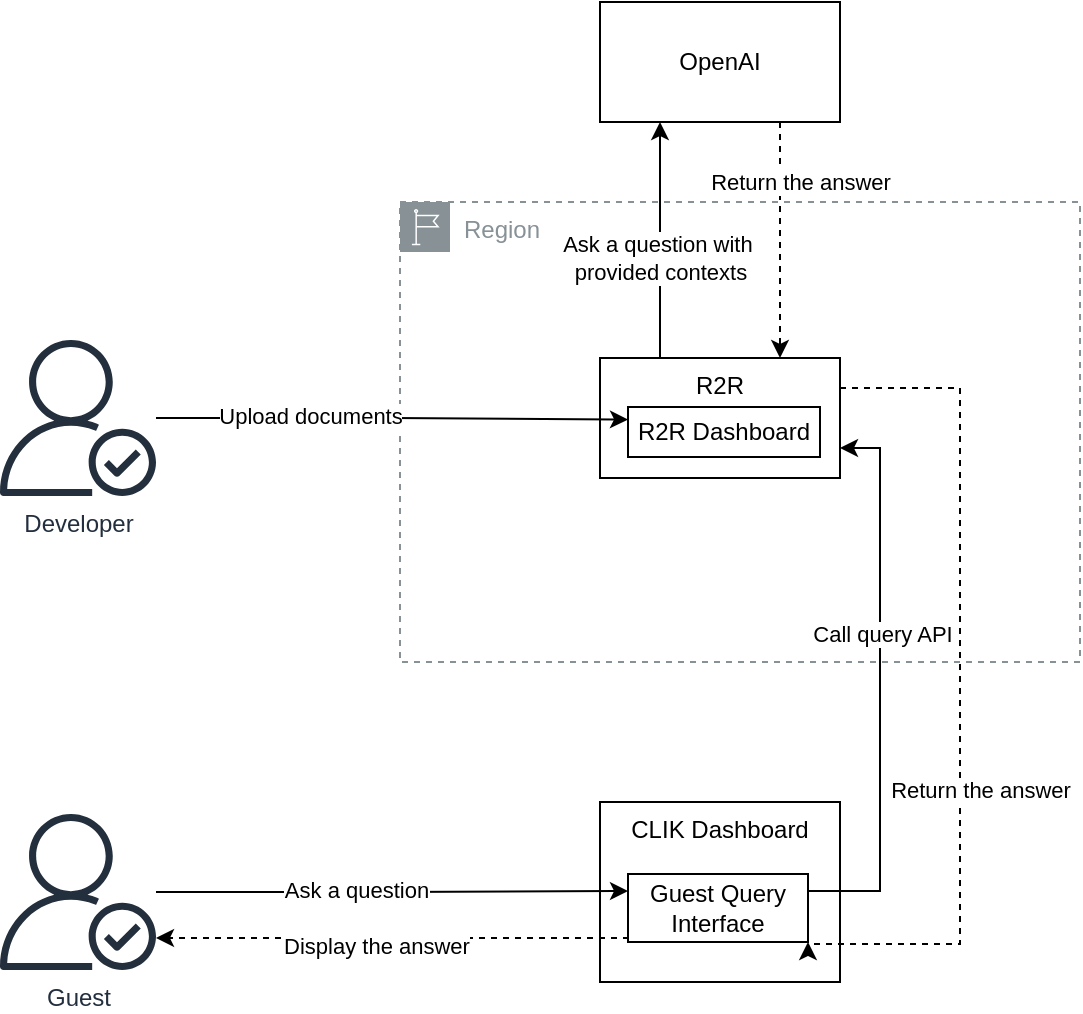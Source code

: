 <mxfile version="24.7.6">
  <diagram name="Page-1" id="MkQ_AtgSYpvFkPRaevOs">
    <mxGraphModel dx="1434" dy="725" grid="1" gridSize="10" guides="1" tooltips="1" connect="1" arrows="1" fold="1" page="1" pageScale="1" pageWidth="827" pageHeight="1169" math="0" shadow="0">
      <root>
        <mxCell id="0" />
        <mxCell id="1" parent="0" />
        <mxCell id="eKqhqYYnv1C-XFWEiN4d-1" value="Region" style="sketch=0;outlineConnect=0;gradientColor=none;html=1;whiteSpace=wrap;fontSize=12;fontStyle=0;shape=mxgraph.aws4.group;grIcon=mxgraph.aws4.group_region;strokeColor=#879196;fillColor=none;verticalAlign=top;align=left;spacingLeft=30;fontColor=#879196;dashed=1;" parent="1" vertex="1">
          <mxGeometry x="300" y="180" width="340" height="230" as="geometry" />
        </mxCell>
        <mxCell id="MLAMyrICSS7RfWhmZ1Y9-3" style="edgeStyle=orthogonalEdgeStyle;rounded=0;orthogonalLoop=1;jettySize=auto;html=1;exitX=0.25;exitY=0;exitDx=0;exitDy=0;entryX=0.25;entryY=1;entryDx=0;entryDy=0;" edge="1" parent="1" source="eKqhqYYnv1C-XFWEiN4d-2" target="MLAMyrICSS7RfWhmZ1Y9-2">
          <mxGeometry relative="1" as="geometry" />
        </mxCell>
        <mxCell id="MLAMyrICSS7RfWhmZ1Y9-5" value="Ask a question with&amp;nbsp;&lt;div&gt;provided contexts&lt;/div&gt;" style="edgeLabel;html=1;align=center;verticalAlign=middle;resizable=0;points=[];" vertex="1" connectable="0" parent="MLAMyrICSS7RfWhmZ1Y9-3">
          <mxGeometry x="-0.152" relative="1" as="geometry">
            <mxPoint as="offset" />
          </mxGeometry>
        </mxCell>
        <mxCell id="eKqhqYYnv1C-XFWEiN4d-2" value="R2R" style="rounded=0;whiteSpace=wrap;html=1;verticalAlign=top;" parent="1" vertex="1">
          <mxGeometry x="400" y="258" width="120" height="60" as="geometry" />
        </mxCell>
        <mxCell id="eKqhqYYnv1C-XFWEiN4d-3" value="CLIK Dashboard" style="rounded=0;whiteSpace=wrap;html=1;verticalAlign=top;" parent="1" vertex="1">
          <mxGeometry x="400" y="480" width="120" height="90" as="geometry" />
        </mxCell>
        <mxCell id="eKqhqYYnv1C-XFWEiN4d-20" style="edgeStyle=orthogonalEdgeStyle;rounded=0;orthogonalLoop=1;jettySize=auto;html=1;exitX=0;exitY=0.75;exitDx=0;exitDy=0;dashed=1;" parent="1" source="eKqhqYYnv1C-XFWEiN4d-10" target="eKqhqYYnv1C-XFWEiN4d-7" edge="1">
          <mxGeometry relative="1" as="geometry">
            <Array as="points">
              <mxPoint x="414" y="548" />
            </Array>
          </mxGeometry>
        </mxCell>
        <mxCell id="eKqhqYYnv1C-XFWEiN4d-21" value="Display the answer" style="edgeLabel;html=1;align=center;verticalAlign=middle;resizable=0;points=[];" parent="eKqhqYYnv1C-XFWEiN4d-20" vertex="1" connectable="0">
          <mxGeometry x="0.225" y="-2" relative="1" as="geometry">
            <mxPoint x="16" y="6" as="offset" />
          </mxGeometry>
        </mxCell>
        <mxCell id="eKqhqYYnv1C-XFWEiN4d-8" value="" style="edgeStyle=orthogonalEdgeStyle;rounded=0;orthogonalLoop=1;jettySize=auto;html=1;entryX=0;entryY=0.25;entryDx=0;entryDy=0;" parent="1" source="eKqhqYYnv1C-XFWEiN4d-6" target="MLAMyrICSS7RfWhmZ1Y9-7" edge="1">
          <mxGeometry relative="1" as="geometry" />
        </mxCell>
        <mxCell id="eKqhqYYnv1C-XFWEiN4d-9" value="Upload documents" style="edgeLabel;html=1;align=center;verticalAlign=middle;resizable=0;points=[];" parent="eKqhqYYnv1C-XFWEiN4d-8" vertex="1" connectable="0">
          <mxGeometry x="-0.351" y="1" relative="1" as="geometry">
            <mxPoint as="offset" />
          </mxGeometry>
        </mxCell>
        <mxCell id="eKqhqYYnv1C-XFWEiN4d-6" value="Developer" style="sketch=0;outlineConnect=0;fontColor=#232F3E;gradientColor=none;fillColor=#232F3D;strokeColor=none;dashed=0;verticalLabelPosition=bottom;verticalAlign=top;align=center;html=1;fontSize=12;fontStyle=0;aspect=fixed;pointerEvents=1;shape=mxgraph.aws4.authenticated_user;" parent="1" vertex="1">
          <mxGeometry x="100" y="249" width="78" height="78" as="geometry" />
        </mxCell>
        <mxCell id="eKqhqYYnv1C-XFWEiN4d-12" value="" style="edgeStyle=orthogonalEdgeStyle;rounded=0;orthogonalLoop=1;jettySize=auto;html=1;entryX=0;entryY=0.25;entryDx=0;entryDy=0;" parent="1" source="eKqhqYYnv1C-XFWEiN4d-7" target="eKqhqYYnv1C-XFWEiN4d-10" edge="1">
          <mxGeometry relative="1" as="geometry">
            <mxPoint x="420" y="525" as="targetPoint" />
          </mxGeometry>
        </mxCell>
        <mxCell id="eKqhqYYnv1C-XFWEiN4d-15" value="Ask a question" style="edgeLabel;html=1;align=center;verticalAlign=middle;resizable=0;points=[];" parent="eKqhqYYnv1C-XFWEiN4d-12" vertex="1" connectable="0">
          <mxGeometry x="-0.153" y="1" relative="1" as="geometry">
            <mxPoint as="offset" />
          </mxGeometry>
        </mxCell>
        <mxCell id="eKqhqYYnv1C-XFWEiN4d-7" value="Guest" style="sketch=0;outlineConnect=0;fontColor=#232F3E;gradientColor=none;fillColor=#232F3D;strokeColor=none;dashed=0;verticalLabelPosition=bottom;verticalAlign=top;align=center;html=1;fontSize=12;fontStyle=0;aspect=fixed;pointerEvents=1;shape=mxgraph.aws4.authenticated_user;" parent="1" vertex="1">
          <mxGeometry x="100" y="486" width="78" height="78" as="geometry" />
        </mxCell>
        <mxCell id="eKqhqYYnv1C-XFWEiN4d-16" style="edgeStyle=orthogonalEdgeStyle;rounded=0;orthogonalLoop=1;jettySize=auto;html=1;exitX=1;exitY=0.25;exitDx=0;exitDy=0;entryX=1;entryY=0.75;entryDx=0;entryDy=0;" parent="1" source="eKqhqYYnv1C-XFWEiN4d-10" target="eKqhqYYnv1C-XFWEiN4d-2" edge="1">
          <mxGeometry relative="1" as="geometry" />
        </mxCell>
        <mxCell id="eKqhqYYnv1C-XFWEiN4d-17" value="Call query API" style="edgeLabel;html=1;align=center;verticalAlign=middle;resizable=0;points=[];" parent="eKqhqYYnv1C-XFWEiN4d-16" vertex="1" connectable="0">
          <mxGeometry x="0.186" y="-1" relative="1" as="geometry">
            <mxPoint as="offset" />
          </mxGeometry>
        </mxCell>
        <mxCell id="eKqhqYYnv1C-XFWEiN4d-10" value="Guest Query Interface" style="rounded=0;whiteSpace=wrap;html=1;" parent="1" vertex="1">
          <mxGeometry x="414" y="516" width="90" height="34" as="geometry" />
        </mxCell>
        <mxCell id="eKqhqYYnv1C-XFWEiN4d-18" style="edgeStyle=orthogonalEdgeStyle;rounded=0;orthogonalLoop=1;jettySize=auto;html=1;exitX=1;exitY=0.25;exitDx=0;exitDy=0;entryX=1;entryY=1;entryDx=0;entryDy=0;dashed=1;" parent="1" source="eKqhqYYnv1C-XFWEiN4d-2" target="eKqhqYYnv1C-XFWEiN4d-10" edge="1">
          <mxGeometry relative="1" as="geometry">
            <Array as="points">
              <mxPoint x="580" y="273" />
              <mxPoint x="580" y="551" />
            </Array>
          </mxGeometry>
        </mxCell>
        <mxCell id="eKqhqYYnv1C-XFWEiN4d-19" value="Return the answer" style="edgeLabel;html=1;align=center;verticalAlign=middle;resizable=0;points=[];" parent="eKqhqYYnv1C-XFWEiN4d-18" vertex="1" connectable="0">
          <mxGeometry x="0.257" y="1" relative="1" as="geometry">
            <mxPoint x="9" as="offset" />
          </mxGeometry>
        </mxCell>
        <mxCell id="MLAMyrICSS7RfWhmZ1Y9-4" style="edgeStyle=orthogonalEdgeStyle;rounded=0;orthogonalLoop=1;jettySize=auto;html=1;exitX=0.75;exitY=1;exitDx=0;exitDy=0;entryX=0.75;entryY=0;entryDx=0;entryDy=0;dashed=1;" edge="1" parent="1" source="MLAMyrICSS7RfWhmZ1Y9-2" target="eKqhqYYnv1C-XFWEiN4d-2">
          <mxGeometry relative="1" as="geometry" />
        </mxCell>
        <mxCell id="MLAMyrICSS7RfWhmZ1Y9-6" value="Return the answer" style="edgeLabel;html=1;align=center;verticalAlign=middle;resizable=0;points=[];" vertex="1" connectable="0" parent="MLAMyrICSS7RfWhmZ1Y9-4">
          <mxGeometry x="0.051" y="-2" relative="1" as="geometry">
            <mxPoint x="12" y="-32" as="offset" />
          </mxGeometry>
        </mxCell>
        <mxCell id="MLAMyrICSS7RfWhmZ1Y9-2" value="OpenAI" style="rounded=0;whiteSpace=wrap;html=1;" vertex="1" parent="1">
          <mxGeometry x="400" y="80" width="120" height="60" as="geometry" />
        </mxCell>
        <mxCell id="MLAMyrICSS7RfWhmZ1Y9-7" value="R2R Dashboard" style="rounded=0;whiteSpace=wrap;html=1;" vertex="1" parent="1">
          <mxGeometry x="414" y="282.5" width="96" height="25" as="geometry" />
        </mxCell>
      </root>
    </mxGraphModel>
  </diagram>
</mxfile>
